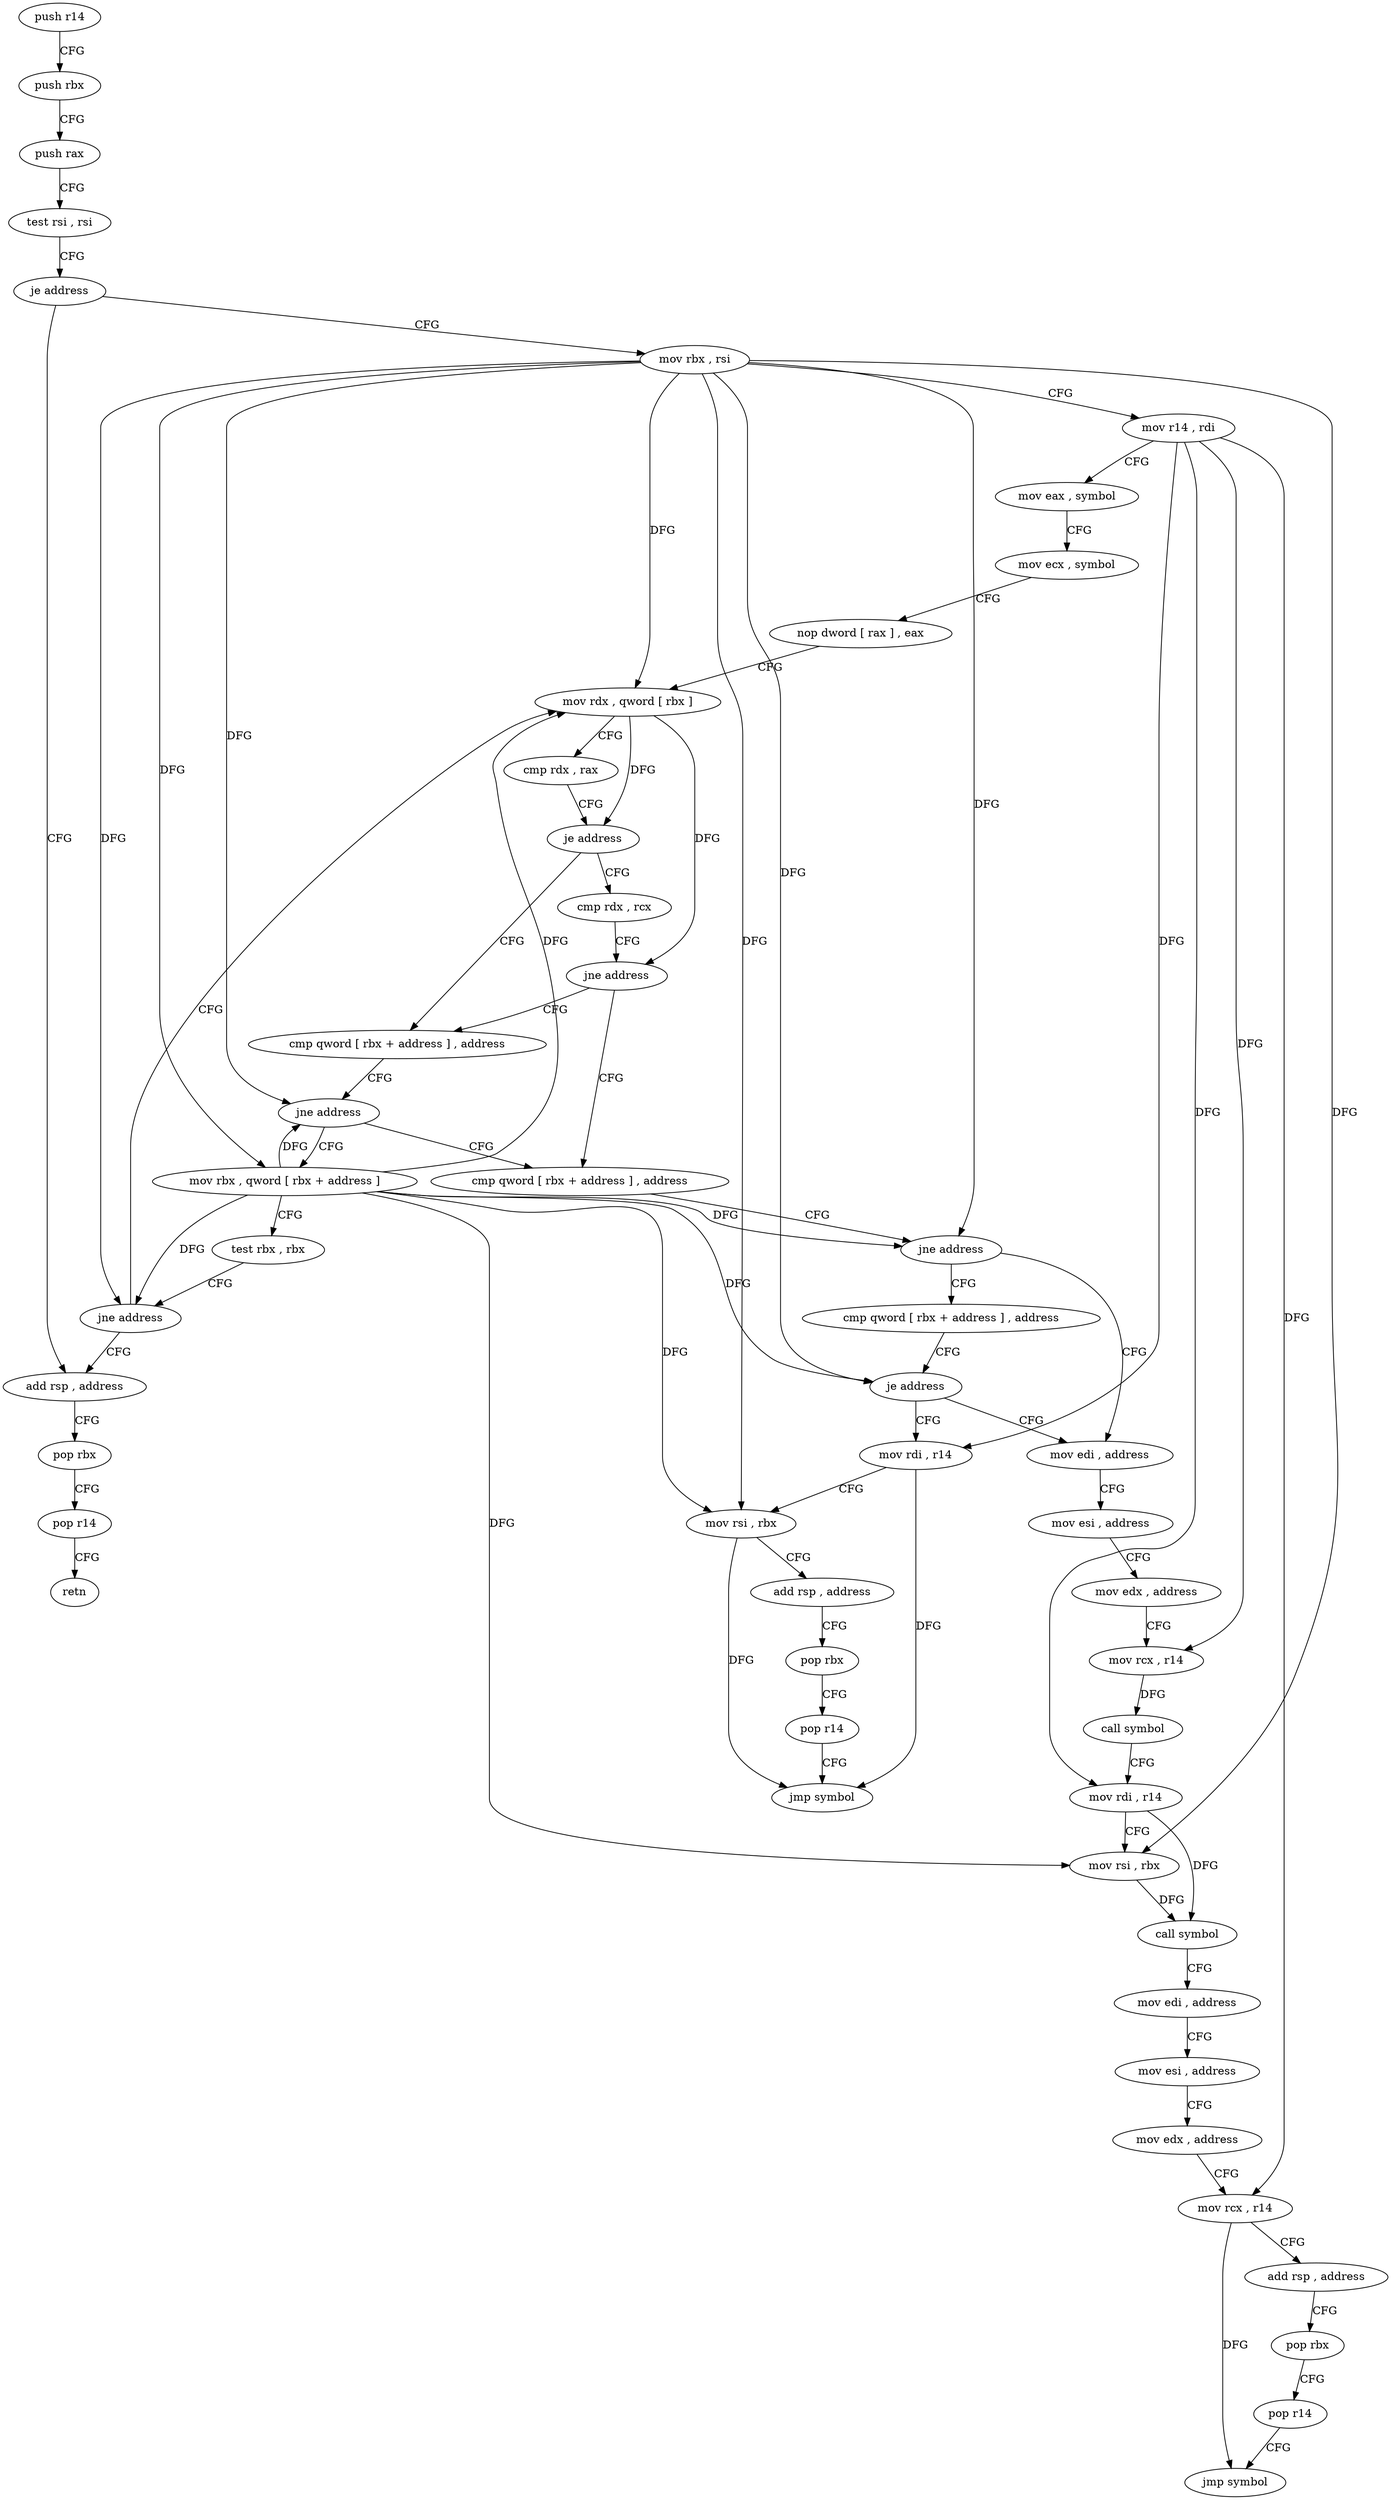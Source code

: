 digraph "func" {
"4216112" [label = "push r14" ]
"4216114" [label = "push rbx" ]
"4216115" [label = "push rax" ]
"4216116" [label = "test rsi , rsi" ]
"4216119" [label = "je address" ]
"4216179" [label = "add rsp , address" ]
"4216121" [label = "mov rbx , rsi" ]
"4216183" [label = "pop rbx" ]
"4216184" [label = "pop r14" ]
"4216186" [label = "retn" ]
"4216124" [label = "mov r14 , rdi" ]
"4216127" [label = "mov eax , symbol" ]
"4216132" [label = "mov ecx , symbol" ]
"4216137" [label = "nop dword [ rax ] , eax" ]
"4216144" [label = "mov rdx , qword [ rbx ]" ]
"4216157" [label = "cmp qword [ rbx + address ] , address" ]
"4216165" [label = "jne address" ]
"4216187" [label = "cmp qword [ rbx + address ] , address" ]
"4216167" [label = "mov rbx , qword [ rbx + address ]" ]
"4216152" [label = "cmp rdx , rcx" ]
"4216155" [label = "jne address" ]
"4216195" [label = "jne address" ]
"4216207" [label = "mov edi , address" ]
"4216197" [label = "cmp qword [ rbx + address ] , address" ]
"4216174" [label = "test rbx , rbx" ]
"4216177" [label = "jne address" ]
"4216212" [label = "mov esi , address" ]
"4216217" [label = "mov edx , address" ]
"4216222" [label = "mov rcx , r14" ]
"4216225" [label = "call symbol" ]
"4216230" [label = "mov rdi , r14" ]
"4216233" [label = "mov rsi , rbx" ]
"4216236" [label = "call symbol" ]
"4216241" [label = "mov edi , address" ]
"4216246" [label = "mov esi , address" ]
"4216251" [label = "mov edx , address" ]
"4216256" [label = "mov rcx , r14" ]
"4216259" [label = "add rsp , address" ]
"4216263" [label = "pop rbx" ]
"4216264" [label = "pop r14" ]
"4216266" [label = "jmp symbol" ]
"4216205" [label = "je address" ]
"4216271" [label = "mov rdi , r14" ]
"4216147" [label = "cmp rdx , rax" ]
"4216150" [label = "je address" ]
"4216274" [label = "mov rsi , rbx" ]
"4216277" [label = "add rsp , address" ]
"4216281" [label = "pop rbx" ]
"4216282" [label = "pop r14" ]
"4216284" [label = "jmp symbol" ]
"4216112" -> "4216114" [ label = "CFG" ]
"4216114" -> "4216115" [ label = "CFG" ]
"4216115" -> "4216116" [ label = "CFG" ]
"4216116" -> "4216119" [ label = "CFG" ]
"4216119" -> "4216179" [ label = "CFG" ]
"4216119" -> "4216121" [ label = "CFG" ]
"4216179" -> "4216183" [ label = "CFG" ]
"4216121" -> "4216124" [ label = "CFG" ]
"4216121" -> "4216144" [ label = "DFG" ]
"4216121" -> "4216165" [ label = "DFG" ]
"4216121" -> "4216195" [ label = "DFG" ]
"4216121" -> "4216167" [ label = "DFG" ]
"4216121" -> "4216177" [ label = "DFG" ]
"4216121" -> "4216233" [ label = "DFG" ]
"4216121" -> "4216205" [ label = "DFG" ]
"4216121" -> "4216274" [ label = "DFG" ]
"4216183" -> "4216184" [ label = "CFG" ]
"4216184" -> "4216186" [ label = "CFG" ]
"4216124" -> "4216127" [ label = "CFG" ]
"4216124" -> "4216222" [ label = "DFG" ]
"4216124" -> "4216230" [ label = "DFG" ]
"4216124" -> "4216256" [ label = "DFG" ]
"4216124" -> "4216271" [ label = "DFG" ]
"4216127" -> "4216132" [ label = "CFG" ]
"4216132" -> "4216137" [ label = "CFG" ]
"4216137" -> "4216144" [ label = "CFG" ]
"4216144" -> "4216147" [ label = "CFG" ]
"4216144" -> "4216150" [ label = "DFG" ]
"4216144" -> "4216155" [ label = "DFG" ]
"4216157" -> "4216165" [ label = "CFG" ]
"4216165" -> "4216187" [ label = "CFG" ]
"4216165" -> "4216167" [ label = "CFG" ]
"4216187" -> "4216195" [ label = "CFG" ]
"4216167" -> "4216174" [ label = "CFG" ]
"4216167" -> "4216144" [ label = "DFG" ]
"4216167" -> "4216165" [ label = "DFG" ]
"4216167" -> "4216195" [ label = "DFG" ]
"4216167" -> "4216177" [ label = "DFG" ]
"4216167" -> "4216233" [ label = "DFG" ]
"4216167" -> "4216205" [ label = "DFG" ]
"4216167" -> "4216274" [ label = "DFG" ]
"4216152" -> "4216155" [ label = "CFG" ]
"4216155" -> "4216187" [ label = "CFG" ]
"4216155" -> "4216157" [ label = "CFG" ]
"4216195" -> "4216207" [ label = "CFG" ]
"4216195" -> "4216197" [ label = "CFG" ]
"4216207" -> "4216212" [ label = "CFG" ]
"4216197" -> "4216205" [ label = "CFG" ]
"4216174" -> "4216177" [ label = "CFG" ]
"4216177" -> "4216144" [ label = "CFG" ]
"4216177" -> "4216179" [ label = "CFG" ]
"4216212" -> "4216217" [ label = "CFG" ]
"4216217" -> "4216222" [ label = "CFG" ]
"4216222" -> "4216225" [ label = "DFG" ]
"4216225" -> "4216230" [ label = "CFG" ]
"4216230" -> "4216233" [ label = "CFG" ]
"4216230" -> "4216236" [ label = "DFG" ]
"4216233" -> "4216236" [ label = "DFG" ]
"4216236" -> "4216241" [ label = "CFG" ]
"4216241" -> "4216246" [ label = "CFG" ]
"4216246" -> "4216251" [ label = "CFG" ]
"4216251" -> "4216256" [ label = "CFG" ]
"4216256" -> "4216259" [ label = "CFG" ]
"4216256" -> "4216266" [ label = "DFG" ]
"4216259" -> "4216263" [ label = "CFG" ]
"4216263" -> "4216264" [ label = "CFG" ]
"4216264" -> "4216266" [ label = "CFG" ]
"4216205" -> "4216271" [ label = "CFG" ]
"4216205" -> "4216207" [ label = "CFG" ]
"4216271" -> "4216274" [ label = "CFG" ]
"4216271" -> "4216284" [ label = "DFG" ]
"4216147" -> "4216150" [ label = "CFG" ]
"4216150" -> "4216157" [ label = "CFG" ]
"4216150" -> "4216152" [ label = "CFG" ]
"4216274" -> "4216277" [ label = "CFG" ]
"4216274" -> "4216284" [ label = "DFG" ]
"4216277" -> "4216281" [ label = "CFG" ]
"4216281" -> "4216282" [ label = "CFG" ]
"4216282" -> "4216284" [ label = "CFG" ]
}
